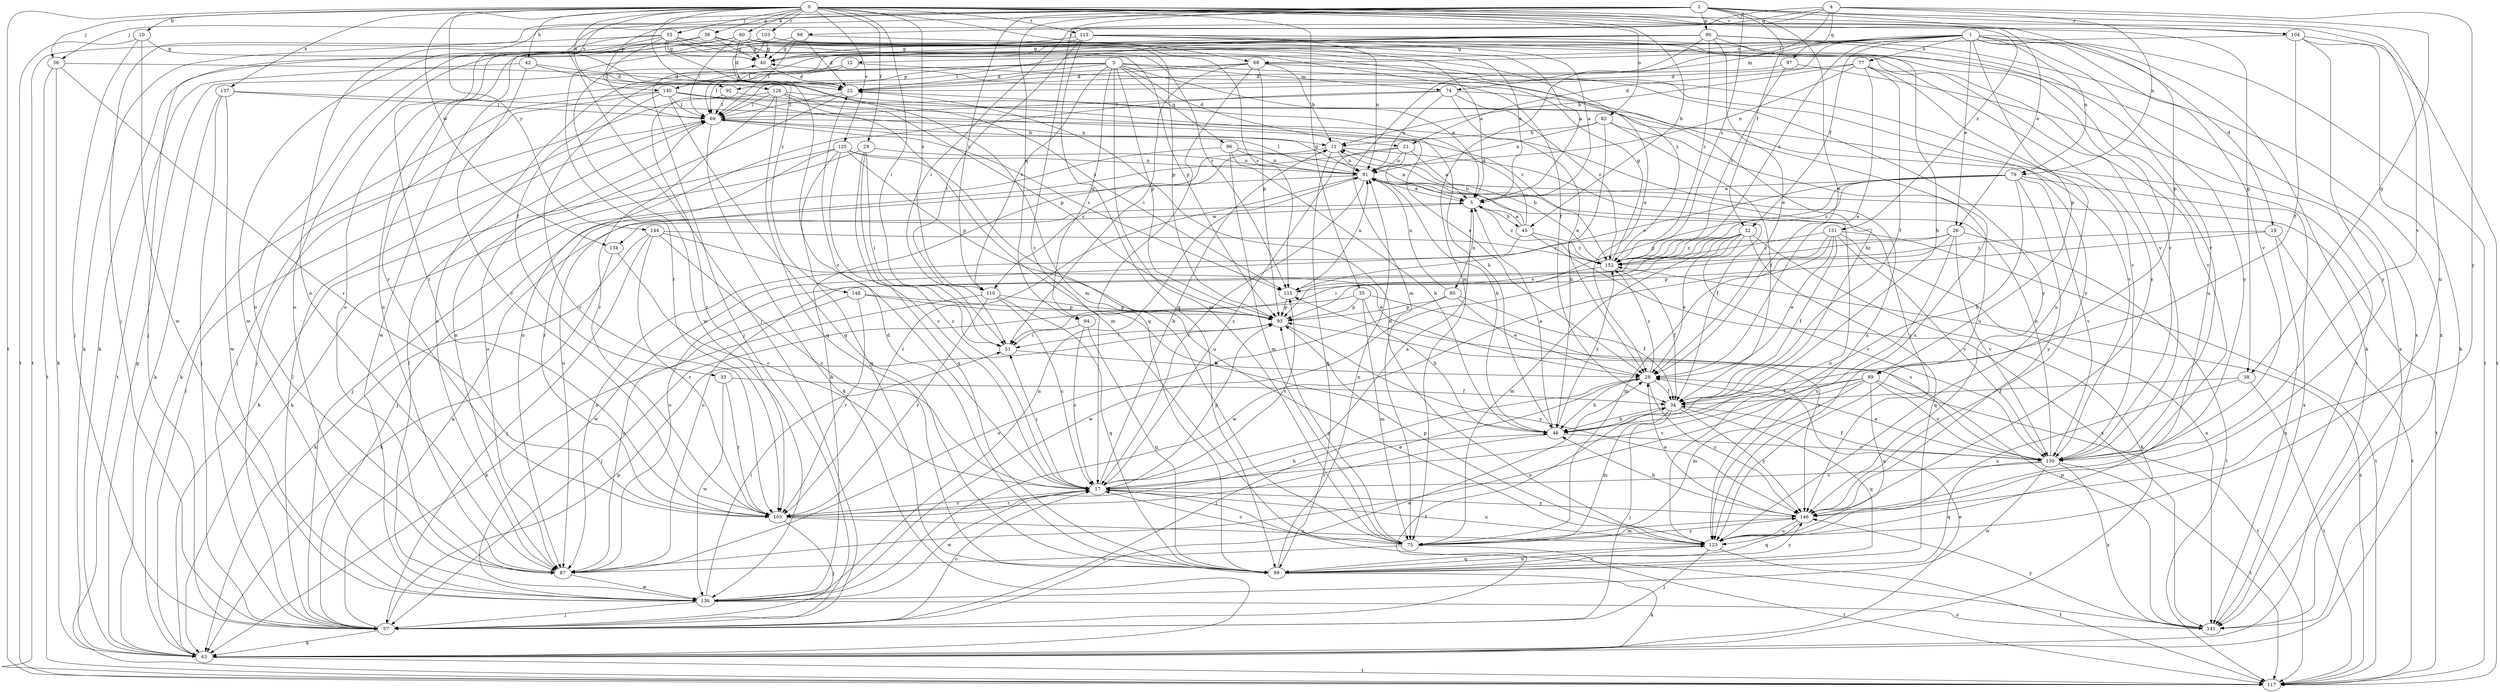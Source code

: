 strict digraph  {
0;
1;
2;
3;
4;
5;
10;
11;
12;
17;
19;
21;
22;
26;
28;
29;
32;
33;
34;
35;
36;
38;
40;
42;
45;
46;
51;
55;
56;
57;
60;
63;
68;
69;
74;
75;
77;
79;
80;
81;
82;
87;
89;
90;
92;
93;
94;
96;
97;
98;
99;
103;
104;
105;
110;
111;
113;
117;
123;
125;
126;
130;
134;
136;
137;
140;
141;
144;
146;
148;
151;
152;
0 -> 10  [label=b];
0 -> 26  [label=e];
0 -> 29  [label=f];
0 -> 35  [label=g];
0 -> 36  [label=g];
0 -> 38  [label=g];
0 -> 42  [label=h];
0 -> 45  [label=h];
0 -> 51  [label=i];
0 -> 55  [label=j];
0 -> 56  [label=j];
0 -> 60  [label=k];
0 -> 68  [label=l];
0 -> 82  [label=o];
0 -> 103  [label=r];
0 -> 104  [label=r];
0 -> 110  [label=s];
0 -> 113  [label=t];
0 -> 117  [label=t];
0 -> 125  [label=v];
0 -> 126  [label=v];
0 -> 130  [label=v];
0 -> 134  [label=w];
0 -> 137  [label=x];
0 -> 140  [label=x];
0 -> 144  [label=y];
0 -> 148  [label=z];
0 -> 151  [label=z];
1 -> 12  [label=c];
1 -> 19  [label=d];
1 -> 21  [label=d];
1 -> 26  [label=e];
1 -> 32  [label=f];
1 -> 63  [label=k];
1 -> 68  [label=l];
1 -> 69  [label=l];
1 -> 74  [label=m];
1 -> 77  [label=n];
1 -> 79  [label=n];
1 -> 89  [label=p];
1 -> 117  [label=t];
1 -> 130  [label=v];
1 -> 146  [label=y];
1 -> 152  [label=z];
2 -> 17  [label=c];
2 -> 28  [label=e];
2 -> 32  [label=f];
2 -> 56  [label=j];
2 -> 57  [label=j];
2 -> 87  [label=o];
2 -> 89  [label=p];
2 -> 90  [label=p];
2 -> 92  [label=p];
2 -> 94  [label=q];
2 -> 104  [label=r];
2 -> 110  [label=s];
2 -> 123  [label=u];
2 -> 152  [label=z];
3 -> 5  [label=a];
3 -> 21  [label=d];
3 -> 22  [label=d];
3 -> 33  [label=f];
3 -> 74  [label=m];
3 -> 75  [label=m];
3 -> 87  [label=o];
3 -> 92  [label=p];
3 -> 93  [label=p];
3 -> 94  [label=q];
3 -> 96  [label=q];
3 -> 110  [label=s];
3 -> 146  [label=y];
4 -> 38  [label=g];
4 -> 51  [label=i];
4 -> 57  [label=j];
4 -> 75  [label=m];
4 -> 79  [label=n];
4 -> 97  [label=q];
4 -> 98  [label=q];
4 -> 146  [label=y];
5 -> 45  [label=h];
5 -> 80  [label=n];
5 -> 134  [label=w];
5 -> 152  [label=z];
10 -> 40  [label=g];
10 -> 57  [label=j];
10 -> 117  [label=t];
10 -> 136  [label=w];
11 -> 81  [label=n];
11 -> 99  [label=q];
11 -> 110  [label=s];
11 -> 146  [label=y];
12 -> 46  [label=h];
12 -> 69  [label=l];
12 -> 140  [label=x];
17 -> 5  [label=a];
17 -> 11  [label=b];
17 -> 46  [label=h];
17 -> 51  [label=i];
17 -> 93  [label=p];
17 -> 105  [label=r];
17 -> 111  [label=s];
17 -> 123  [label=u];
17 -> 136  [label=w];
17 -> 146  [label=y];
19 -> 93  [label=p];
19 -> 117  [label=t];
19 -> 141  [label=x];
19 -> 152  [label=z];
21 -> 5  [label=a];
21 -> 17  [label=c];
21 -> 46  [label=h];
21 -> 81  [label=n];
21 -> 87  [label=o];
22 -> 69  [label=l];
22 -> 87  [label=o];
26 -> 87  [label=o];
26 -> 117  [label=t];
26 -> 123  [label=u];
26 -> 130  [label=v];
26 -> 136  [label=w];
26 -> 152  [label=z];
28 -> 34  [label=f];
28 -> 46  [label=h];
28 -> 57  [label=j];
28 -> 146  [label=y];
28 -> 152  [label=z];
29 -> 17  [label=c];
29 -> 51  [label=i];
29 -> 63  [label=k];
29 -> 81  [label=n];
29 -> 99  [label=q];
32 -> 28  [label=e];
32 -> 51  [label=i];
32 -> 63  [label=k];
32 -> 75  [label=m];
32 -> 87  [label=o];
32 -> 99  [label=q];
32 -> 130  [label=v];
32 -> 136  [label=w];
32 -> 152  [label=z];
33 -> 34  [label=f];
33 -> 105  [label=r];
33 -> 136  [label=w];
34 -> 46  [label=h];
34 -> 57  [label=j];
34 -> 75  [label=m];
34 -> 99  [label=q];
34 -> 146  [label=y];
35 -> 46  [label=h];
35 -> 57  [label=j];
35 -> 75  [label=m];
35 -> 93  [label=p];
35 -> 146  [label=y];
36 -> 5  [label=a];
36 -> 34  [label=f];
36 -> 40  [label=g];
36 -> 105  [label=r];
36 -> 117  [label=t];
38 -> 34  [label=f];
38 -> 117  [label=t];
38 -> 123  [label=u];
40 -> 22  [label=d];
42 -> 22  [label=d];
42 -> 105  [label=r];
42 -> 111  [label=s];
42 -> 117  [label=t];
45 -> 5  [label=a];
45 -> 11  [label=b];
45 -> 22  [label=d];
45 -> 87  [label=o];
45 -> 141  [label=x];
45 -> 152  [label=z];
46 -> 5  [label=a];
46 -> 105  [label=r];
46 -> 130  [label=v];
46 -> 152  [label=z];
51 -> 28  [label=e];
55 -> 40  [label=g];
55 -> 63  [label=k];
55 -> 69  [label=l];
55 -> 75  [label=m];
55 -> 87  [label=o];
55 -> 93  [label=p];
55 -> 111  [label=s];
55 -> 136  [label=w];
55 -> 152  [label=z];
56 -> 22  [label=d];
56 -> 63  [label=k];
56 -> 105  [label=r];
56 -> 117  [label=t];
57 -> 5  [label=a];
57 -> 17  [label=c];
57 -> 28  [label=e];
57 -> 34  [label=f];
57 -> 63  [label=k];
57 -> 69  [label=l];
57 -> 93  [label=p];
60 -> 22  [label=d];
60 -> 28  [label=e];
60 -> 40  [label=g];
60 -> 57  [label=j];
60 -> 69  [label=l];
60 -> 87  [label=o];
60 -> 93  [label=p];
60 -> 111  [label=s];
60 -> 130  [label=v];
63 -> 28  [label=e];
63 -> 40  [label=g];
63 -> 69  [label=l];
63 -> 117  [label=t];
68 -> 11  [label=b];
68 -> 22  [label=d];
68 -> 51  [label=i];
68 -> 93  [label=p];
68 -> 99  [label=q];
68 -> 130  [label=v];
68 -> 136  [label=w];
68 -> 146  [label=y];
69 -> 11  [label=b];
69 -> 63  [label=k];
69 -> 87  [label=o];
69 -> 111  [label=s];
69 -> 123  [label=u];
74 -> 28  [label=e];
74 -> 69  [label=l];
74 -> 81  [label=n];
74 -> 87  [label=o];
74 -> 123  [label=u];
74 -> 152  [label=z];
75 -> 17  [label=c];
75 -> 87  [label=o];
75 -> 93  [label=p];
75 -> 117  [label=t];
75 -> 146  [label=y];
77 -> 11  [label=b];
77 -> 22  [label=d];
77 -> 28  [label=e];
77 -> 34  [label=f];
77 -> 81  [label=n];
77 -> 123  [label=u];
77 -> 130  [label=v];
79 -> 5  [label=a];
79 -> 46  [label=h];
79 -> 93  [label=p];
79 -> 111  [label=s];
79 -> 130  [label=v];
79 -> 141  [label=x];
79 -> 146  [label=y];
79 -> 152  [label=z];
80 -> 28  [label=e];
80 -> 34  [label=f];
80 -> 81  [label=n];
80 -> 87  [label=o];
80 -> 93  [label=p];
81 -> 5  [label=a];
81 -> 17  [label=c];
81 -> 34  [label=f];
81 -> 57  [label=j];
81 -> 69  [label=l];
81 -> 105  [label=r];
81 -> 117  [label=t];
81 -> 123  [label=u];
82 -> 11  [label=b];
82 -> 34  [label=f];
82 -> 46  [label=h];
82 -> 81  [label=n];
82 -> 123  [label=u];
87 -> 136  [label=w];
89 -> 17  [label=c];
89 -> 34  [label=f];
89 -> 75  [label=m];
89 -> 87  [label=o];
89 -> 117  [label=t];
89 -> 123  [label=u];
89 -> 130  [label=v];
90 -> 28  [label=e];
90 -> 40  [label=g];
90 -> 46  [label=h];
90 -> 57  [label=j];
90 -> 69  [label=l];
90 -> 75  [label=m];
90 -> 123  [label=u];
90 -> 136  [label=w];
90 -> 141  [label=x];
90 -> 152  [label=z];
92 -> 69  [label=l];
92 -> 105  [label=r];
92 -> 141  [label=x];
93 -> 51  [label=i];
93 -> 146  [label=y];
94 -> 17  [label=c];
94 -> 51  [label=i];
94 -> 99  [label=q];
96 -> 5  [label=a];
96 -> 46  [label=h];
96 -> 57  [label=j];
96 -> 75  [label=m];
96 -> 81  [label=n];
97 -> 22  [label=d];
97 -> 141  [label=x];
97 -> 152  [label=z];
98 -> 5  [label=a];
98 -> 22  [label=d];
98 -> 40  [label=g];
98 -> 69  [label=l];
98 -> 105  [label=r];
99 -> 22  [label=d];
99 -> 63  [label=k];
99 -> 81  [label=n];
99 -> 123  [label=u];
99 -> 146  [label=y];
103 -> 5  [label=a];
103 -> 17  [label=c];
103 -> 40  [label=g];
103 -> 63  [label=k];
103 -> 87  [label=o];
103 -> 105  [label=r];
103 -> 130  [label=v];
103 -> 141  [label=x];
104 -> 34  [label=f];
104 -> 40  [label=g];
104 -> 63  [label=k];
104 -> 117  [label=t];
104 -> 146  [label=y];
105 -> 17  [label=c];
105 -> 28  [label=e];
105 -> 57  [label=j];
105 -> 123  [label=u];
110 -> 17  [label=c];
110 -> 63  [label=k];
110 -> 93  [label=p];
110 -> 99  [label=q];
110 -> 105  [label=r];
111 -> 81  [label=n];
111 -> 93  [label=p];
113 -> 5  [label=a];
113 -> 40  [label=g];
113 -> 51  [label=i];
113 -> 81  [label=n];
113 -> 87  [label=o];
113 -> 99  [label=q];
113 -> 130  [label=v];
113 -> 146  [label=y];
117 -> 152  [label=z];
123 -> 22  [label=d];
123 -> 57  [label=j];
123 -> 93  [label=p];
123 -> 99  [label=q];
123 -> 117  [label=t];
125 -> 17  [label=c];
125 -> 63  [label=k];
125 -> 81  [label=n];
125 -> 93  [label=p];
125 -> 99  [label=q];
125 -> 105  [label=r];
125 -> 123  [label=u];
126 -> 46  [label=h];
126 -> 57  [label=j];
126 -> 69  [label=l];
126 -> 75  [label=m];
126 -> 93  [label=p];
126 -> 99  [label=q];
126 -> 105  [label=r];
130 -> 17  [label=c];
130 -> 28  [label=e];
130 -> 34  [label=f];
130 -> 81  [label=n];
130 -> 99  [label=q];
130 -> 111  [label=s];
130 -> 117  [label=t];
130 -> 136  [label=w];
130 -> 141  [label=x];
134 -> 17  [label=c];
134 -> 63  [label=k];
136 -> 11  [label=b];
136 -> 51  [label=i];
136 -> 57  [label=j];
136 -> 69  [label=l];
136 -> 81  [label=n];
136 -> 141  [label=x];
137 -> 57  [label=j];
137 -> 63  [label=k];
137 -> 69  [label=l];
137 -> 136  [label=w];
137 -> 152  [label=z];
140 -> 28  [label=e];
140 -> 57  [label=j];
140 -> 63  [label=k];
140 -> 69  [label=l];
140 -> 81  [label=n];
140 -> 99  [label=q];
140 -> 105  [label=r];
140 -> 130  [label=v];
141 -> 17  [label=c];
141 -> 93  [label=p];
141 -> 146  [label=y];
144 -> 17  [label=c];
144 -> 28  [label=e];
144 -> 57  [label=j];
144 -> 63  [label=k];
144 -> 105  [label=r];
144 -> 152  [label=z];
146 -> 28  [label=e];
146 -> 46  [label=h];
146 -> 75  [label=m];
146 -> 99  [label=q];
146 -> 123  [label=u];
148 -> 46  [label=h];
148 -> 87  [label=o];
148 -> 93  [label=p];
148 -> 105  [label=r];
151 -> 28  [label=e];
151 -> 34  [label=f];
151 -> 75  [label=m];
151 -> 117  [label=t];
151 -> 130  [label=v];
151 -> 136  [label=w];
151 -> 141  [label=x];
151 -> 152  [label=z];
152 -> 11  [label=b];
152 -> 34  [label=f];
152 -> 40  [label=g];
152 -> 111  [label=s];
}
